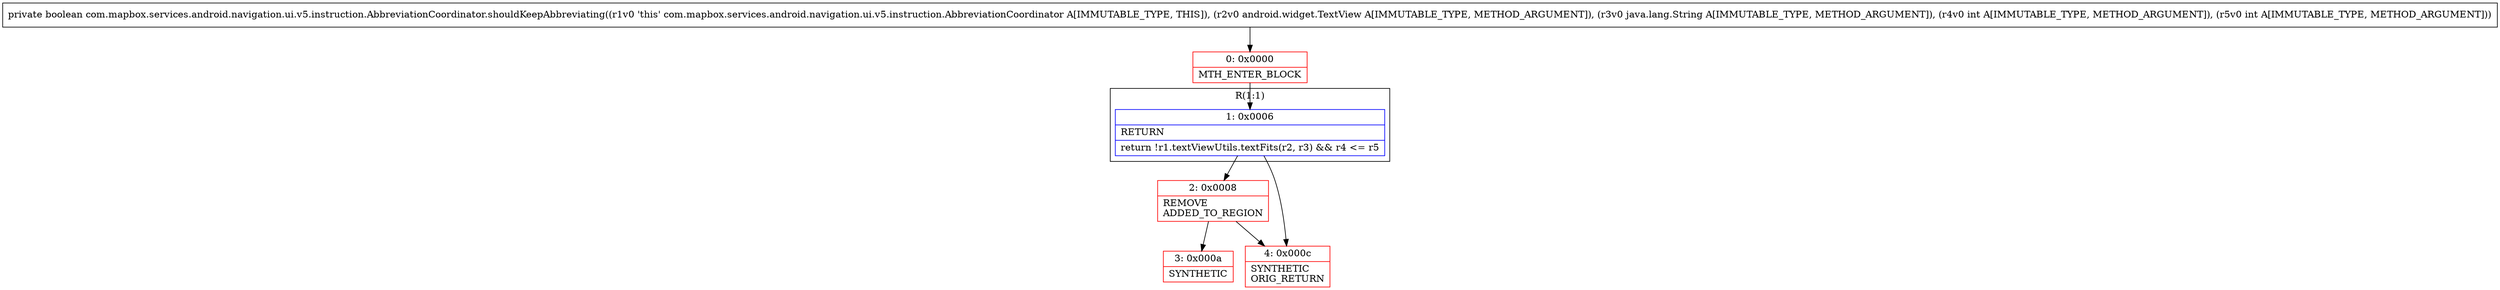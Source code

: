 digraph "CFG forcom.mapbox.services.android.navigation.ui.v5.instruction.AbbreviationCoordinator.shouldKeepAbbreviating(Landroid\/widget\/TextView;Ljava\/lang\/String;II)Z" {
subgraph cluster_Region_1291033605 {
label = "R(1:1)";
node [shape=record,color=blue];
Node_1 [shape=record,label="{1\:\ 0x0006|RETURN\l|return !r1.textViewUtils.textFits(r2, r3) && r4 \<= r5\l}"];
}
Node_0 [shape=record,color=red,label="{0\:\ 0x0000|MTH_ENTER_BLOCK\l}"];
Node_2 [shape=record,color=red,label="{2\:\ 0x0008|REMOVE\lADDED_TO_REGION\l}"];
Node_3 [shape=record,color=red,label="{3\:\ 0x000a|SYNTHETIC\l}"];
Node_4 [shape=record,color=red,label="{4\:\ 0x000c|SYNTHETIC\lORIG_RETURN\l}"];
MethodNode[shape=record,label="{private boolean com.mapbox.services.android.navigation.ui.v5.instruction.AbbreviationCoordinator.shouldKeepAbbreviating((r1v0 'this' com.mapbox.services.android.navigation.ui.v5.instruction.AbbreviationCoordinator A[IMMUTABLE_TYPE, THIS]), (r2v0 android.widget.TextView A[IMMUTABLE_TYPE, METHOD_ARGUMENT]), (r3v0 java.lang.String A[IMMUTABLE_TYPE, METHOD_ARGUMENT]), (r4v0 int A[IMMUTABLE_TYPE, METHOD_ARGUMENT]), (r5v0 int A[IMMUTABLE_TYPE, METHOD_ARGUMENT])) }"];
MethodNode -> Node_0;
Node_1 -> Node_2;
Node_1 -> Node_4;
Node_0 -> Node_1;
Node_2 -> Node_3;
Node_2 -> Node_4;
}

